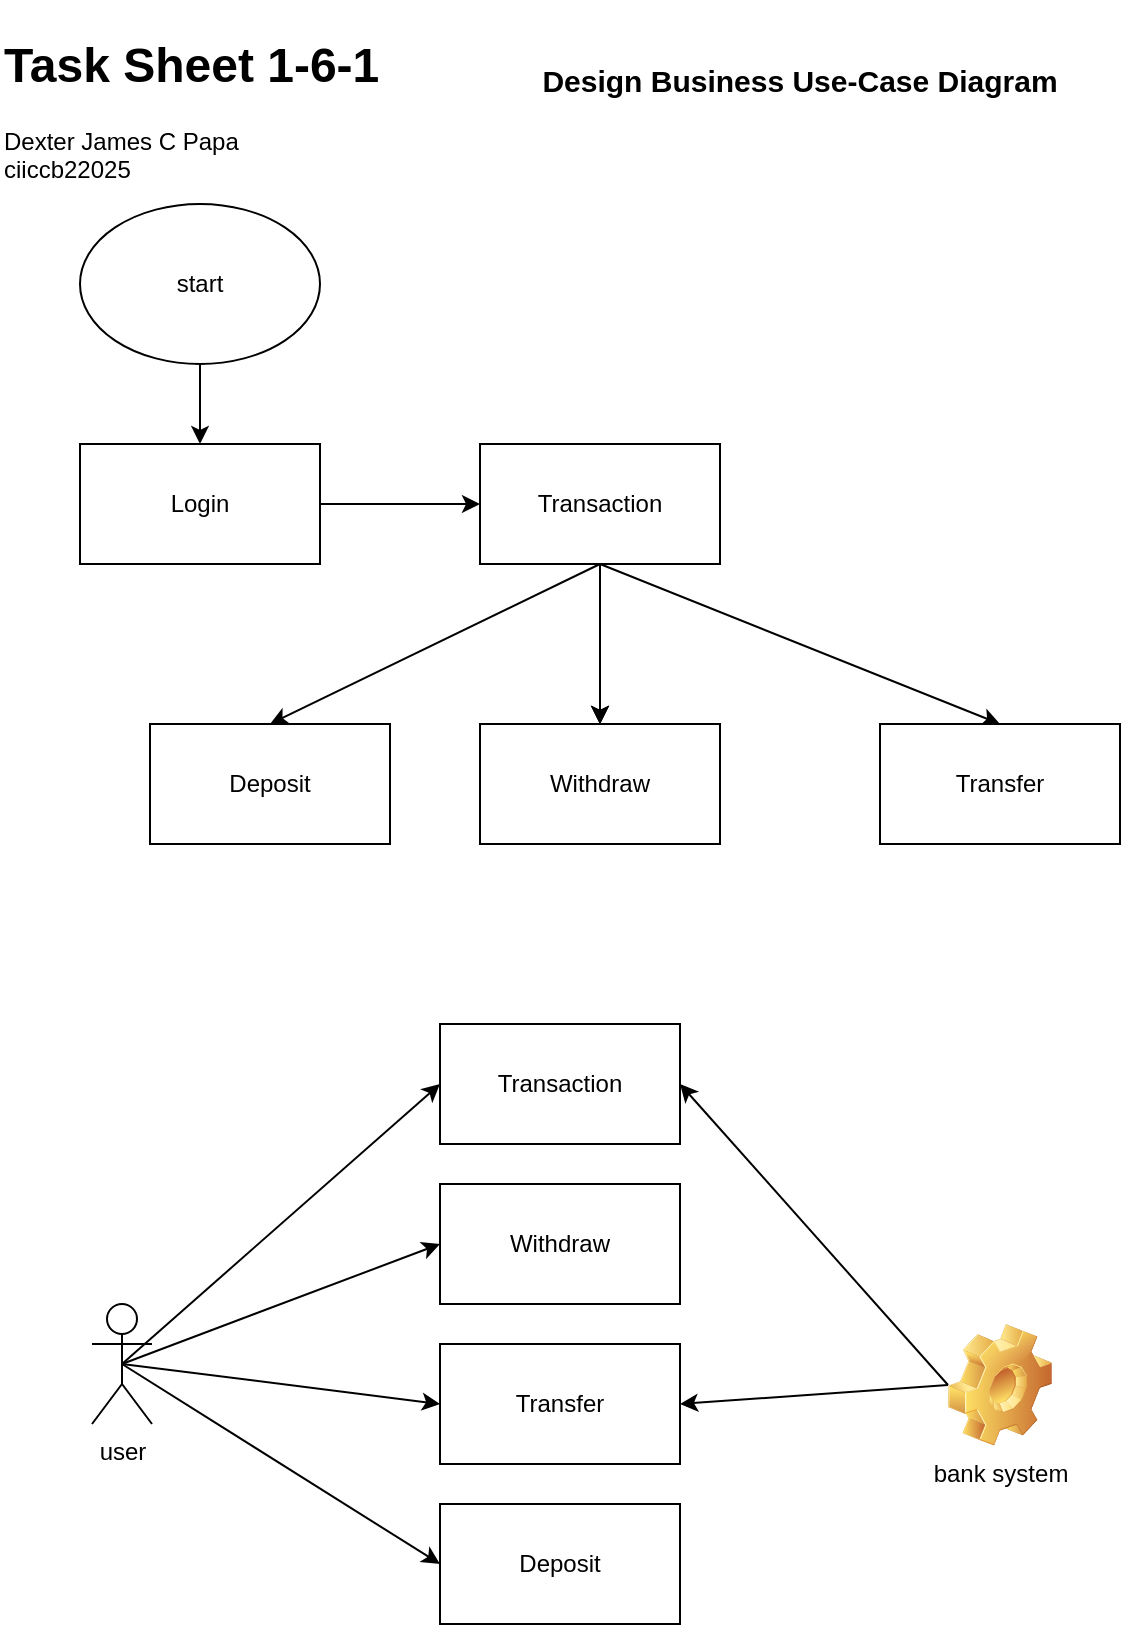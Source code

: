 <mxfile>
    <diagram id="pJP24HUq5sZHJeXspwis" name="Page-1">
        <mxGraphModel dx="605" dy="1833" grid="1" gridSize="10" guides="1" tooltips="1" connect="1" arrows="1" fold="1" page="1" pageScale="1" pageWidth="850" pageHeight="1100" math="0" shadow="0">
            <root>
                <mxCell id="0"/>
                <mxCell id="1" parent="0"/>
                <mxCell id="111" value="&lt;h1 style=&quot;margin-top: 0px;&quot;&gt;Task Sheet 1-6-1&lt;/h1&gt;&lt;p&gt;Dexter James C Papa&lt;br&gt;ciiccb22025&lt;/p&gt;" style="text;html=1;whiteSpace=wrap;overflow=hidden;rounded=0;" vertex="1" parent="1">
                    <mxGeometry width="250" height="90" as="geometry"/>
                </mxCell>
                <mxCell id="112" value="&lt;h2 id=&quot;yui_3_17_2_1_1748958469926_55&quot;&gt;&lt;font style=&quot;font-size: 15px;&quot;&gt;Design Business Use-Case Diagram&lt;/font&gt;&lt;/h2&gt;" style="text;html=1;align=center;verticalAlign=middle;whiteSpace=wrap;rounded=0;fontStyle=1;fontSize=17;" vertex="1" parent="1">
                    <mxGeometry x="260" y="10" width="280" height="30" as="geometry"/>
                </mxCell>
                <mxCell id="121" style="edgeStyle=none;html=1;exitX=0.5;exitY=1;exitDx=0;exitDy=0;" edge="1" parent="1" source="119" target="120">
                    <mxGeometry relative="1" as="geometry"/>
                </mxCell>
                <mxCell id="119" value="start" style="ellipse;whiteSpace=wrap;html=1;" vertex="1" parent="1">
                    <mxGeometry x="40" y="90" width="120" height="80" as="geometry"/>
                </mxCell>
                <mxCell id="123" value="" style="edgeStyle=none;html=1;" edge="1" parent="1" source="120" target="122">
                    <mxGeometry relative="1" as="geometry"/>
                </mxCell>
                <mxCell id="120" value="Login" style="rounded=0;whiteSpace=wrap;html=1;" vertex="1" parent="1">
                    <mxGeometry x="40" y="210" width="120" height="60" as="geometry"/>
                </mxCell>
                <mxCell id="125" value="" style="edgeStyle=none;html=1;" edge="1" parent="1" source="122" target="124">
                    <mxGeometry relative="1" as="geometry"/>
                </mxCell>
                <mxCell id="126" value="" style="edgeStyle=none;html=1;" edge="1" parent="1" source="122" target="124">
                    <mxGeometry relative="1" as="geometry"/>
                </mxCell>
                <mxCell id="127" value="" style="edgeStyle=none;html=1;" edge="1" parent="1" source="122" target="124">
                    <mxGeometry relative="1" as="geometry"/>
                </mxCell>
                <mxCell id="130" style="edgeStyle=none;html=1;exitX=0.5;exitY=1;exitDx=0;exitDy=0;entryX=0.5;entryY=0;entryDx=0;entryDy=0;" edge="1" parent="1" source="122" target="128">
                    <mxGeometry relative="1" as="geometry"/>
                </mxCell>
                <mxCell id="132" style="edgeStyle=none;html=1;exitX=0.5;exitY=1;exitDx=0;exitDy=0;entryX=0.5;entryY=0;entryDx=0;entryDy=0;" edge="1" parent="1" source="122" target="131">
                    <mxGeometry relative="1" as="geometry"/>
                </mxCell>
                <mxCell id="122" value="Transaction" style="rounded=0;whiteSpace=wrap;html=1;" vertex="1" parent="1">
                    <mxGeometry x="240" y="210" width="120" height="60" as="geometry"/>
                </mxCell>
                <mxCell id="124" value="Withdraw" style="rounded=0;whiteSpace=wrap;html=1;" vertex="1" parent="1">
                    <mxGeometry x="240" y="350" width="120" height="60" as="geometry"/>
                </mxCell>
                <mxCell id="128" value="Transfer" style="rounded=0;whiteSpace=wrap;html=1;" vertex="1" parent="1">
                    <mxGeometry x="440" y="350" width="120" height="60" as="geometry"/>
                </mxCell>
                <mxCell id="131" value="Deposit" style="rounded=0;whiteSpace=wrap;html=1;" vertex="1" parent="1">
                    <mxGeometry x="75" y="350" width="120" height="60" as="geometry"/>
                </mxCell>
                <mxCell id="157" style="edgeStyle=none;html=1;exitX=0.5;exitY=0.5;exitDx=0;exitDy=0;exitPerimeter=0;entryX=0;entryY=0.5;entryDx=0;entryDy=0;" edge="1" parent="1" source="138" target="153">
                    <mxGeometry relative="1" as="geometry"/>
                </mxCell>
                <mxCell id="158" style="edgeStyle=none;html=1;exitX=0.5;exitY=0.5;exitDx=0;exitDy=0;exitPerimeter=0;entryX=0;entryY=0.5;entryDx=0;entryDy=0;" edge="1" parent="1" source="138" target="154">
                    <mxGeometry relative="1" as="geometry"/>
                </mxCell>
                <mxCell id="159" style="edgeStyle=none;html=1;exitX=0.5;exitY=0.5;exitDx=0;exitDy=0;exitPerimeter=0;entryX=0;entryY=0.5;entryDx=0;entryDy=0;" edge="1" parent="1" source="138" target="155">
                    <mxGeometry relative="1" as="geometry"/>
                </mxCell>
                <mxCell id="160" style="edgeStyle=none;html=1;exitX=0.5;exitY=0.5;exitDx=0;exitDy=0;exitPerimeter=0;entryX=0;entryY=0.5;entryDx=0;entryDy=0;" edge="1" parent="1" source="138" target="156">
                    <mxGeometry relative="1" as="geometry"/>
                </mxCell>
                <mxCell id="138" value="user" style="shape=umlActor;verticalLabelPosition=bottom;verticalAlign=top;html=1;outlineConnect=0;" vertex="1" parent="1">
                    <mxGeometry x="46" y="640" width="30" height="60" as="geometry"/>
                </mxCell>
                <mxCell id="161" style="edgeStyle=none;html=1;exitX=0;exitY=0.5;exitDx=0;exitDy=0;entryX=1;entryY=0.5;entryDx=0;entryDy=0;" edge="1" parent="1" source="139" target="153">
                    <mxGeometry relative="1" as="geometry"/>
                </mxCell>
                <mxCell id="165" style="edgeStyle=none;html=1;exitX=0;exitY=0.5;exitDx=0;exitDy=0;entryX=1;entryY=0.5;entryDx=0;entryDy=0;" edge="1" parent="1" source="139" target="155">
                    <mxGeometry relative="1" as="geometry"/>
                </mxCell>
                <mxCell id="139" value="bank system" style="shape=image;html=1;verticalLabelPosition=bottom;verticalAlign=top;imageAspect=1;aspect=fixed;image=img/clipart/Gear_128x128.png" vertex="1" parent="1">
                    <mxGeometry x="474" y="650" width="52" height="61" as="geometry"/>
                </mxCell>
                <mxCell id="153" value="Transaction" style="rounded=0;whiteSpace=wrap;html=1;" vertex="1" parent="1">
                    <mxGeometry x="220" y="500" width="120" height="60" as="geometry"/>
                </mxCell>
                <mxCell id="154" value="Withdraw" style="rounded=0;whiteSpace=wrap;html=1;" vertex="1" parent="1">
                    <mxGeometry x="220" y="580" width="120" height="60" as="geometry"/>
                </mxCell>
                <mxCell id="155" value="Transfer" style="rounded=0;whiteSpace=wrap;html=1;" vertex="1" parent="1">
                    <mxGeometry x="220" y="660" width="120" height="60" as="geometry"/>
                </mxCell>
                <mxCell id="156" value="Deposit" style="rounded=0;whiteSpace=wrap;html=1;" vertex="1" parent="1">
                    <mxGeometry x="220" y="740" width="120" height="60" as="geometry"/>
                </mxCell>
            </root>
        </mxGraphModel>
    </diagram>
</mxfile>